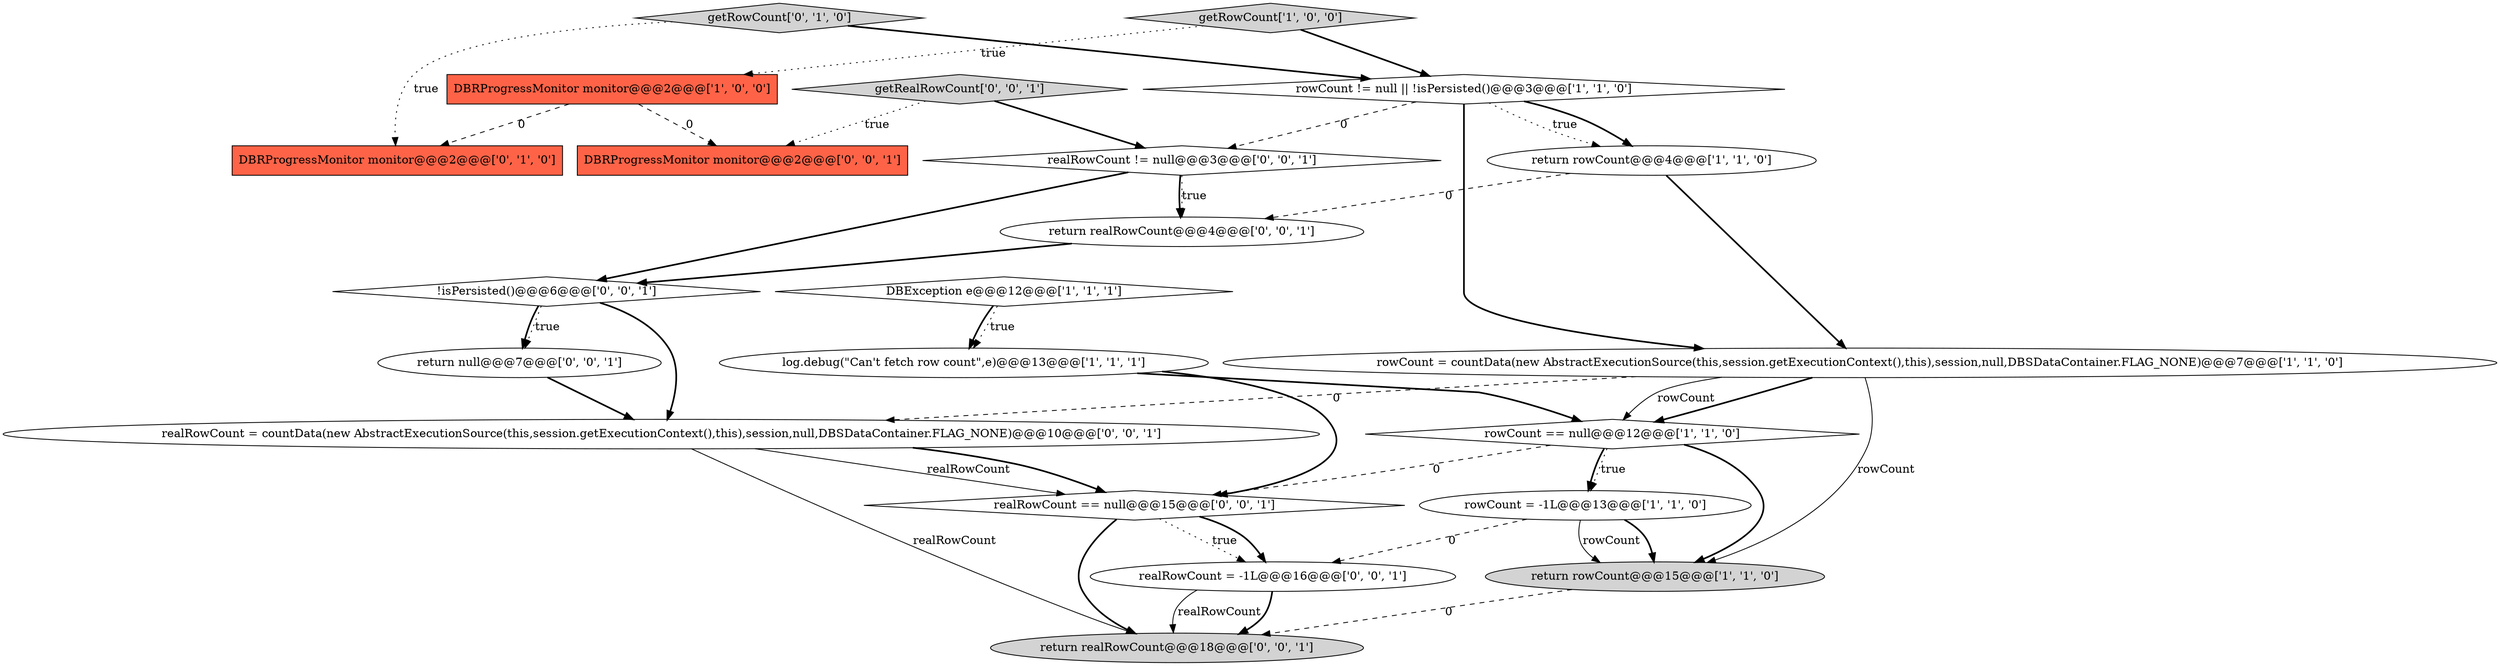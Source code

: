 digraph {
5 [style = filled, label = "return rowCount@@@4@@@['1', '1', '0']", fillcolor = white, shape = ellipse image = "AAA0AAABBB1BBB"];
3 [style = filled, label = "rowCount = -1L@@@13@@@['1', '1', '0']", fillcolor = white, shape = ellipse image = "AAA0AAABBB1BBB"];
0 [style = filled, label = "DBException e@@@12@@@['1', '1', '1']", fillcolor = white, shape = diamond image = "AAA0AAABBB1BBB"];
4 [style = filled, label = "rowCount == null@@@12@@@['1', '1', '0']", fillcolor = white, shape = diamond image = "AAA0AAABBB1BBB"];
16 [style = filled, label = "getRealRowCount['0', '0', '1']", fillcolor = lightgray, shape = diamond image = "AAA0AAABBB3BBB"];
10 [style = filled, label = "getRowCount['0', '1', '0']", fillcolor = lightgray, shape = diamond image = "AAA0AAABBB2BBB"];
1 [style = filled, label = "rowCount != null || !isPersisted()@@@3@@@['1', '1', '0']", fillcolor = white, shape = diamond image = "AAA0AAABBB1BBB"];
12 [style = filled, label = "realRowCount != null@@@3@@@['0', '0', '1']", fillcolor = white, shape = diamond image = "AAA0AAABBB3BBB"];
8 [style = filled, label = "DBRProgressMonitor monitor@@@2@@@['1', '0', '0']", fillcolor = tomato, shape = box image = "AAA1AAABBB1BBB"];
7 [style = filled, label = "log.debug(\"Can't fetch row count\",e)@@@13@@@['1', '1', '1']", fillcolor = white, shape = ellipse image = "AAA0AAABBB1BBB"];
14 [style = filled, label = "return realRowCount@@@18@@@['0', '0', '1']", fillcolor = lightgray, shape = ellipse image = "AAA0AAABBB3BBB"];
19 [style = filled, label = "DBRProgressMonitor monitor@@@2@@@['0', '0', '1']", fillcolor = tomato, shape = box image = "AAA0AAABBB3BBB"];
11 [style = filled, label = "DBRProgressMonitor monitor@@@2@@@['0', '1', '0']", fillcolor = tomato, shape = box image = "AAA1AAABBB2BBB"];
2 [style = filled, label = "rowCount = countData(new AbstractExecutionSource(this,session.getExecutionContext(),this),session,null,DBSDataContainer.FLAG_NONE)@@@7@@@['1', '1', '0']", fillcolor = white, shape = ellipse image = "AAA0AAABBB1BBB"];
15 [style = filled, label = "return null@@@7@@@['0', '0', '1']", fillcolor = white, shape = ellipse image = "AAA0AAABBB3BBB"];
18 [style = filled, label = "!isPersisted()@@@6@@@['0', '0', '1']", fillcolor = white, shape = diamond image = "AAA0AAABBB3BBB"];
13 [style = filled, label = "realRowCount = countData(new AbstractExecutionSource(this,session.getExecutionContext(),this),session,null,DBSDataContainer.FLAG_NONE)@@@10@@@['0', '0', '1']", fillcolor = white, shape = ellipse image = "AAA0AAABBB3BBB"];
21 [style = filled, label = "realRowCount == null@@@15@@@['0', '0', '1']", fillcolor = white, shape = diamond image = "AAA0AAABBB3BBB"];
6 [style = filled, label = "return rowCount@@@15@@@['1', '1', '0']", fillcolor = lightgray, shape = ellipse image = "AAA0AAABBB1BBB"];
20 [style = filled, label = "realRowCount = -1L@@@16@@@['0', '0', '1']", fillcolor = white, shape = ellipse image = "AAA0AAABBB3BBB"];
17 [style = filled, label = "return realRowCount@@@4@@@['0', '0', '1']", fillcolor = white, shape = ellipse image = "AAA0AAABBB3BBB"];
9 [style = filled, label = "getRowCount['1', '0', '0']", fillcolor = lightgray, shape = diamond image = "AAA0AAABBB1BBB"];
1->5 [style = bold, label=""];
16->19 [style = dotted, label="true"];
8->19 [style = dashed, label="0"];
4->3 [style = bold, label=""];
12->17 [style = dotted, label="true"];
15->13 [style = bold, label=""];
21->20 [style = dotted, label="true"];
20->14 [style = solid, label="realRowCount"];
4->6 [style = bold, label=""];
13->14 [style = solid, label="realRowCount"];
12->17 [style = bold, label=""];
18->15 [style = bold, label=""];
18->15 [style = dotted, label="true"];
3->6 [style = bold, label=""];
20->14 [style = bold, label=""];
2->6 [style = solid, label="rowCount"];
7->4 [style = bold, label=""];
6->14 [style = dashed, label="0"];
4->21 [style = dashed, label="0"];
2->4 [style = bold, label=""];
0->7 [style = bold, label=""];
9->8 [style = dotted, label="true"];
1->12 [style = dashed, label="0"];
5->2 [style = bold, label=""];
4->3 [style = dotted, label="true"];
21->20 [style = bold, label=""];
5->17 [style = dashed, label="0"];
10->11 [style = dotted, label="true"];
13->21 [style = solid, label="realRowCount"];
2->13 [style = dashed, label="0"];
3->20 [style = dashed, label="0"];
12->18 [style = bold, label=""];
18->13 [style = bold, label=""];
7->21 [style = bold, label=""];
2->4 [style = solid, label="rowCount"];
1->2 [style = bold, label=""];
8->11 [style = dashed, label="0"];
9->1 [style = bold, label=""];
3->6 [style = solid, label="rowCount"];
10->1 [style = bold, label=""];
13->21 [style = bold, label=""];
16->12 [style = bold, label=""];
1->5 [style = dotted, label="true"];
17->18 [style = bold, label=""];
0->7 [style = dotted, label="true"];
21->14 [style = bold, label=""];
}
